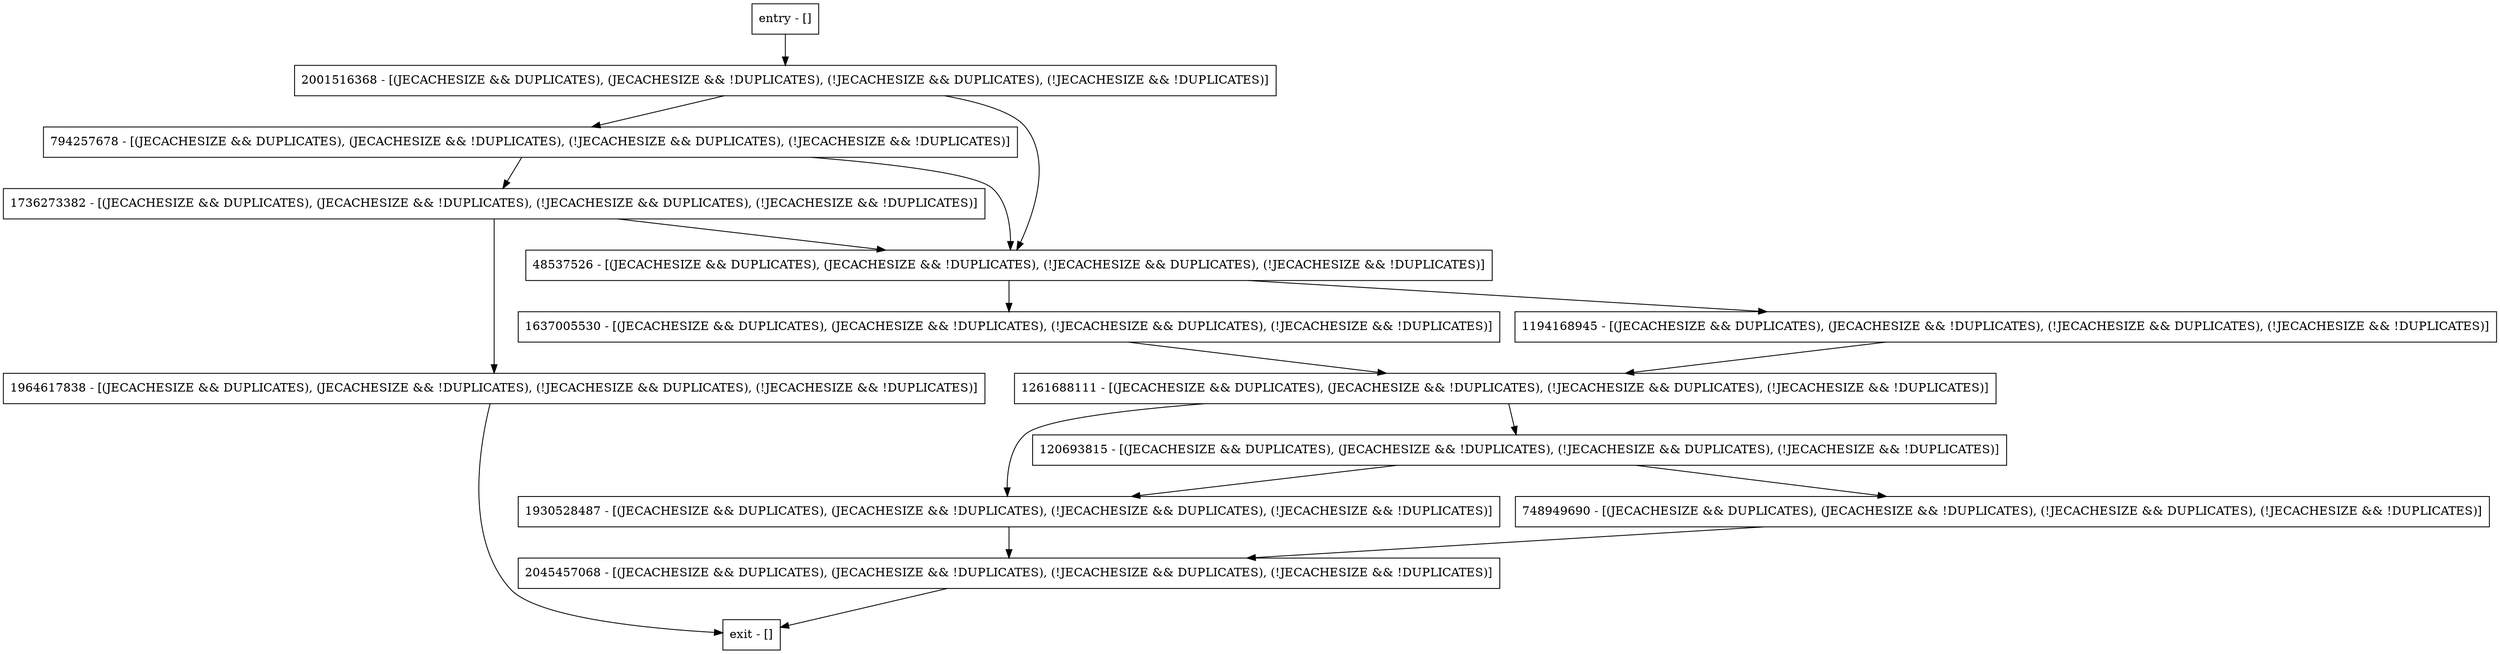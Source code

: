 digraph <init> {
node [shape=record];
1930528487 [label="1930528487 - [(JECACHESIZE && DUPLICATES), (JECACHESIZE && !DUPLICATES), (!JECACHESIZE && DUPLICATES), (!JECACHESIZE && !DUPLICATES)]"];
748949690 [label="748949690 - [(JECACHESIZE && DUPLICATES), (JECACHESIZE && !DUPLICATES), (!JECACHESIZE && DUPLICATES), (!JECACHESIZE && !DUPLICATES)]"];
794257678 [label="794257678 - [(JECACHESIZE && DUPLICATES), (JECACHESIZE && !DUPLICATES), (!JECACHESIZE && DUPLICATES), (!JECACHESIZE && !DUPLICATES)]"];
1261688111 [label="1261688111 - [(JECACHESIZE && DUPLICATES), (JECACHESIZE && !DUPLICATES), (!JECACHESIZE && DUPLICATES), (!JECACHESIZE && !DUPLICATES)]"];
1964617838 [label="1964617838 - [(JECACHESIZE && DUPLICATES), (JECACHESIZE && !DUPLICATES), (!JECACHESIZE && DUPLICATES), (!JECACHESIZE && !DUPLICATES)]"];
1736273382 [label="1736273382 - [(JECACHESIZE && DUPLICATES), (JECACHESIZE && !DUPLICATES), (!JECACHESIZE && DUPLICATES), (!JECACHESIZE && !DUPLICATES)]"];
2001516368 [label="2001516368 - [(JECACHESIZE && DUPLICATES), (JECACHESIZE && !DUPLICATES), (!JECACHESIZE && DUPLICATES), (!JECACHESIZE && !DUPLICATES)]"];
2045457068 [label="2045457068 - [(JECACHESIZE && DUPLICATES), (JECACHESIZE && !DUPLICATES), (!JECACHESIZE && DUPLICATES), (!JECACHESIZE && !DUPLICATES)]"];
1637005530 [label="1637005530 - [(JECACHESIZE && DUPLICATES), (JECACHESIZE && !DUPLICATES), (!JECACHESIZE && DUPLICATES), (!JECACHESIZE && !DUPLICATES)]"];
entry [label="entry - []"];
exit [label="exit - []"];
48537526 [label="48537526 - [(JECACHESIZE && DUPLICATES), (JECACHESIZE && !DUPLICATES), (!JECACHESIZE && DUPLICATES), (!JECACHESIZE && !DUPLICATES)]"];
120693815 [label="120693815 - [(JECACHESIZE && DUPLICATES), (JECACHESIZE && !DUPLICATES), (!JECACHESIZE && DUPLICATES), (!JECACHESIZE && !DUPLICATES)]"];
1194168945 [label="1194168945 - [(JECACHESIZE && DUPLICATES), (JECACHESIZE && !DUPLICATES), (!JECACHESIZE && DUPLICATES), (!JECACHESIZE && !DUPLICATES)]"];
entry;
exit;
1930528487 -> 2045457068;
748949690 -> 2045457068;
794257678 -> 48537526;
794257678 -> 1736273382;
1261688111 -> 1930528487;
1261688111 -> 120693815;
1964617838 -> exit;
1736273382 -> 1964617838;
1736273382 -> 48537526;
2001516368 -> 794257678;
2001516368 -> 48537526;
2045457068 -> exit;
1637005530 -> 1261688111;
entry -> 2001516368;
48537526 -> 1637005530;
48537526 -> 1194168945;
120693815 -> 1930528487;
120693815 -> 748949690;
1194168945 -> 1261688111;
}
